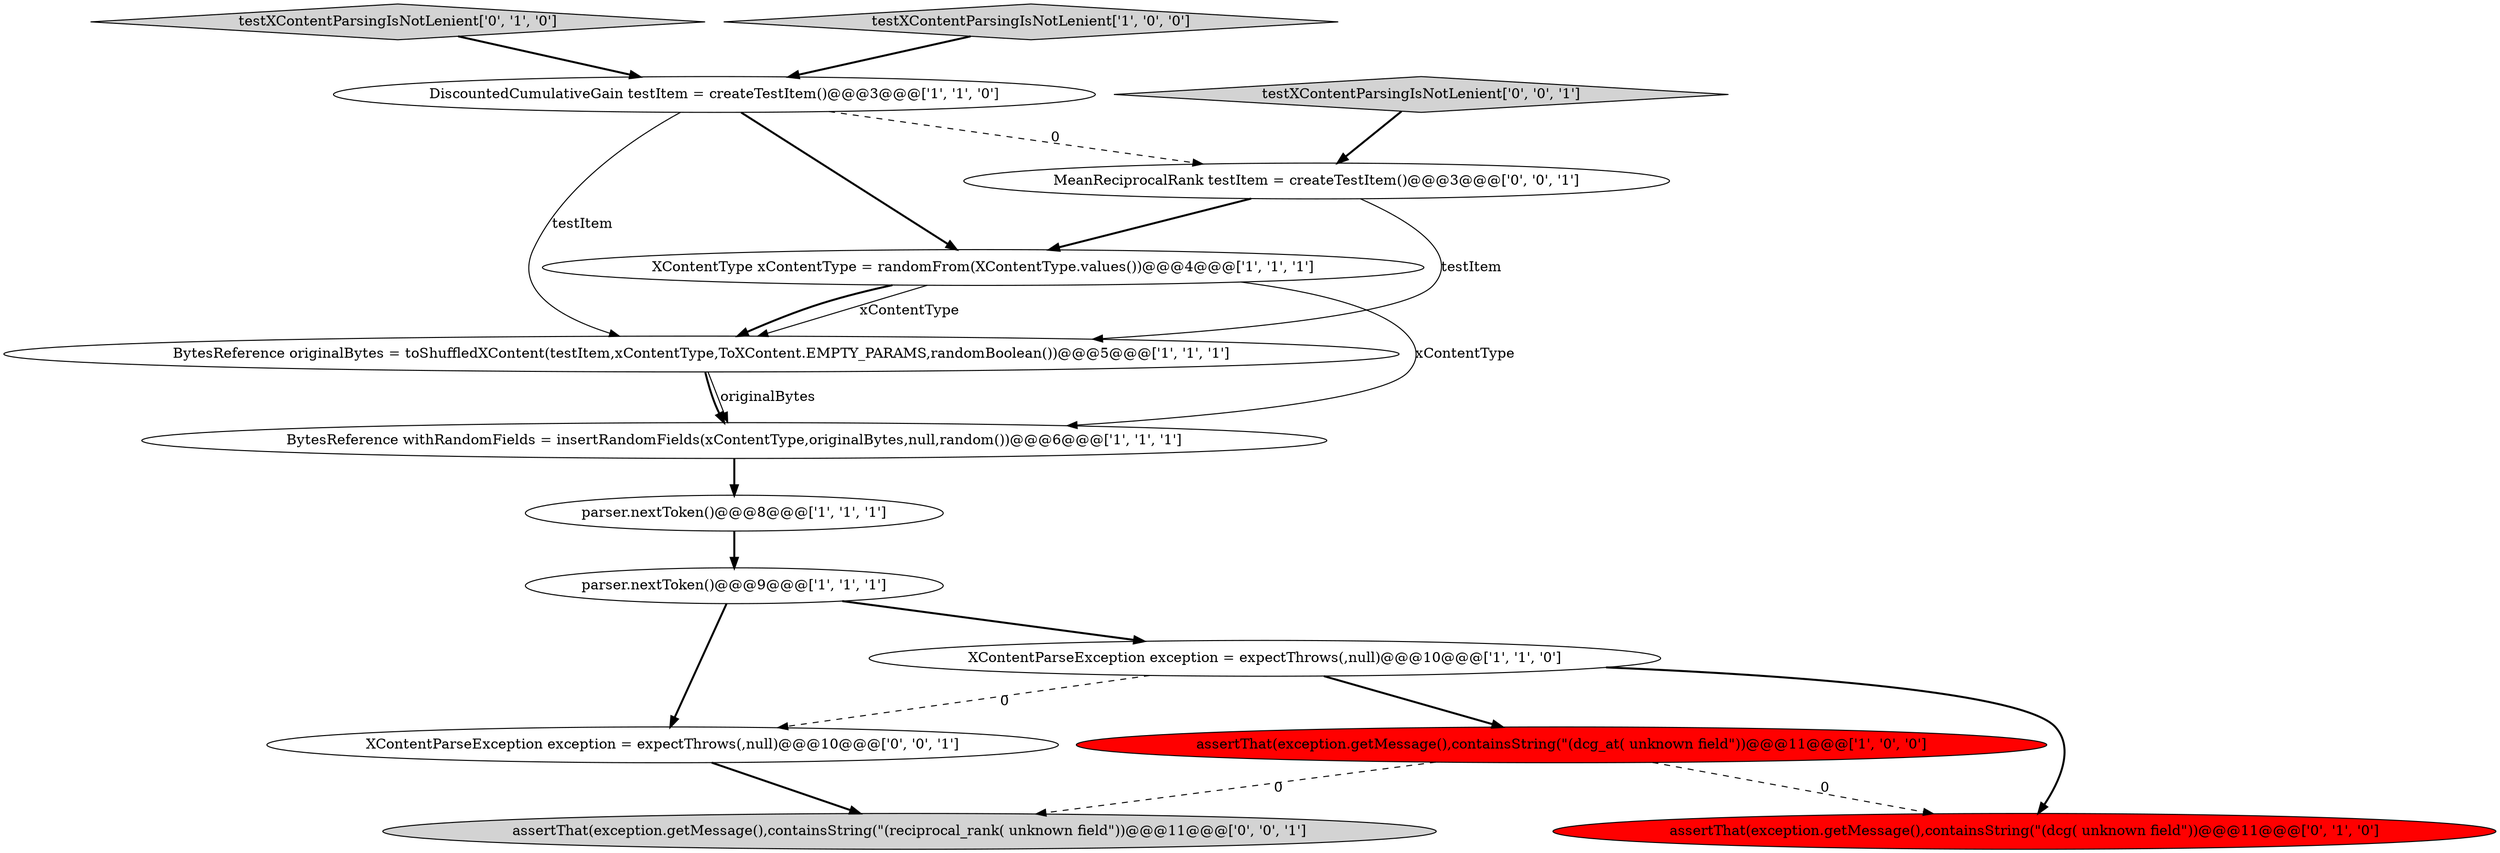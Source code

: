 digraph {
10 [style = filled, label = "testXContentParsingIsNotLenient['0', '1', '0']", fillcolor = lightgray, shape = diamond image = "AAA0AAABBB2BBB"];
1 [style = filled, label = "testXContentParsingIsNotLenient['1', '0', '0']", fillcolor = lightgray, shape = diamond image = "AAA0AAABBB1BBB"];
14 [style = filled, label = "MeanReciprocalRank testItem = createTestItem()@@@3@@@['0', '0', '1']", fillcolor = white, shape = ellipse image = "AAA0AAABBB3BBB"];
6 [style = filled, label = "BytesReference withRandomFields = insertRandomFields(xContentType,originalBytes,null,random())@@@6@@@['1', '1', '1']", fillcolor = white, shape = ellipse image = "AAA0AAABBB1BBB"];
0 [style = filled, label = "DiscountedCumulativeGain testItem = createTestItem()@@@3@@@['1', '1', '0']", fillcolor = white, shape = ellipse image = "AAA0AAABBB1BBB"];
5 [style = filled, label = "BytesReference originalBytes = toShuffledXContent(testItem,xContentType,ToXContent.EMPTY_PARAMS,randomBoolean())@@@5@@@['1', '1', '1']", fillcolor = white, shape = ellipse image = "AAA0AAABBB1BBB"];
8 [style = filled, label = "assertThat(exception.getMessage(),containsString(\"(dcg_at( unknown field\"))@@@11@@@['1', '0', '0']", fillcolor = red, shape = ellipse image = "AAA1AAABBB1BBB"];
9 [style = filled, label = "assertThat(exception.getMessage(),containsString(\"(dcg( unknown field\"))@@@11@@@['0', '1', '0']", fillcolor = red, shape = ellipse image = "AAA1AAABBB2BBB"];
3 [style = filled, label = "parser.nextToken()@@@8@@@['1', '1', '1']", fillcolor = white, shape = ellipse image = "AAA0AAABBB1BBB"];
2 [style = filled, label = "XContentParseException exception = expectThrows(,null)@@@10@@@['1', '1', '0']", fillcolor = white, shape = ellipse image = "AAA0AAABBB1BBB"];
11 [style = filled, label = "testXContentParsingIsNotLenient['0', '0', '1']", fillcolor = lightgray, shape = diamond image = "AAA0AAABBB3BBB"];
13 [style = filled, label = "assertThat(exception.getMessage(),containsString(\"(reciprocal_rank( unknown field\"))@@@11@@@['0', '0', '1']", fillcolor = lightgray, shape = ellipse image = "AAA0AAABBB3BBB"];
7 [style = filled, label = "parser.nextToken()@@@9@@@['1', '1', '1']", fillcolor = white, shape = ellipse image = "AAA0AAABBB1BBB"];
12 [style = filled, label = "XContentParseException exception = expectThrows(,null)@@@10@@@['0', '0', '1']", fillcolor = white, shape = ellipse image = "AAA0AAABBB3BBB"];
4 [style = filled, label = "XContentType xContentType = randomFrom(XContentType.values())@@@4@@@['1', '1', '1']", fillcolor = white, shape = ellipse image = "AAA0AAABBB1BBB"];
6->3 [style = bold, label=""];
11->14 [style = bold, label=""];
7->12 [style = bold, label=""];
4->5 [style = solid, label="xContentType"];
1->0 [style = bold, label=""];
2->9 [style = bold, label=""];
0->5 [style = solid, label="testItem"];
8->13 [style = dashed, label="0"];
8->9 [style = dashed, label="0"];
0->14 [style = dashed, label="0"];
12->13 [style = bold, label=""];
2->12 [style = dashed, label="0"];
5->6 [style = bold, label=""];
3->7 [style = bold, label=""];
0->4 [style = bold, label=""];
7->2 [style = bold, label=""];
14->5 [style = solid, label="testItem"];
10->0 [style = bold, label=""];
4->5 [style = bold, label=""];
5->6 [style = solid, label="originalBytes"];
4->6 [style = solid, label="xContentType"];
2->8 [style = bold, label=""];
14->4 [style = bold, label=""];
}
